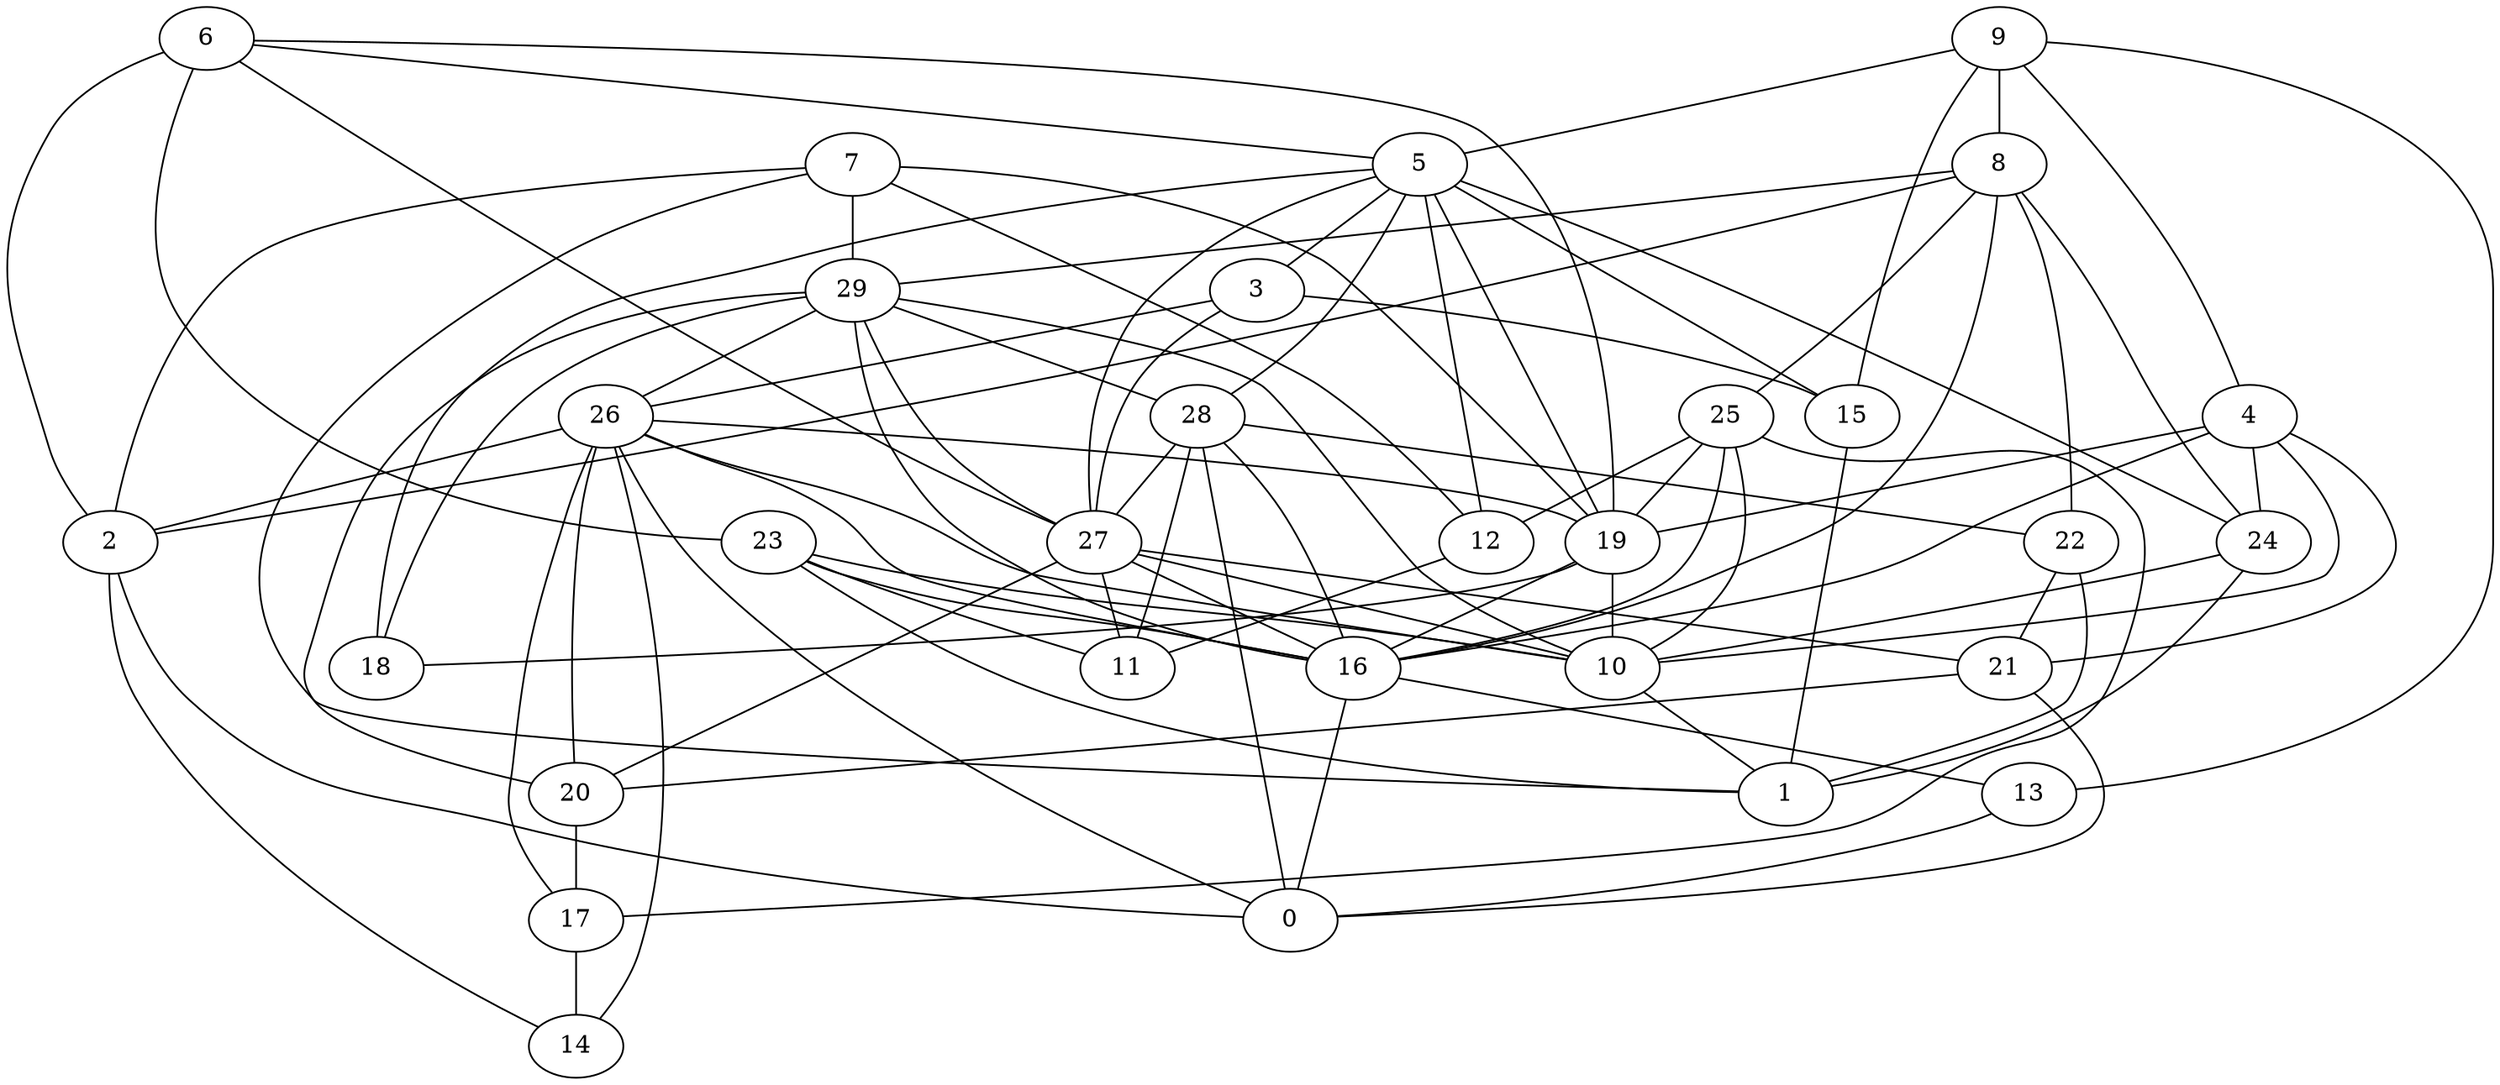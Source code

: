 digraph GG_graph {

subgraph G_graph {
edge [color = black]
"20" -> "17" [dir = none]
"24" -> "1" [dir = none]
"24" -> "10" [dir = none]
"16" -> "13" [dir = none]
"16" -> "0" [dir = none]
"4" -> "10" [dir = none]
"4" -> "21" [dir = none]
"4" -> "24" [dir = none]
"4" -> "16" [dir = none]
"4" -> "19" [dir = none]
"9" -> "13" [dir = none]
"9" -> "15" [dir = none]
"9" -> "5" [dir = none]
"9" -> "8" [dir = none]
"9" -> "4" [dir = none]
"22" -> "21" [dir = none]
"27" -> "11" [dir = none]
"27" -> "21" [dir = none]
"27" -> "20" [dir = none]
"27" -> "16" [dir = none]
"27" -> "10" [dir = none]
"19" -> "10" [dir = none]
"19" -> "16" [dir = none]
"19" -> "18" [dir = none]
"3" -> "26" [dir = none]
"3" -> "27" [dir = none]
"6" -> "23" [dir = none]
"6" -> "2" [dir = none]
"6" -> "19" [dir = none]
"6" -> "27" [dir = none]
"6" -> "5" [dir = none]
"26" -> "10" [dir = none]
"26" -> "0" [dir = none]
"26" -> "16" [dir = none]
"26" -> "19" [dir = none]
"26" -> "2" [dir = none]
"26" -> "17" [dir = none]
"26" -> "14" [dir = none]
"26" -> "20" [dir = none]
"10" -> "1" [dir = none]
"7" -> "1" [dir = none]
"7" -> "29" [dir = none]
"7" -> "12" [dir = none]
"7" -> "2" [dir = none]
"28" -> "27" [dir = none]
"28" -> "0" [dir = none]
"28" -> "16" [dir = none]
"28" -> "11" [dir = none]
"28" -> "22" [dir = none]
"17" -> "14" [dir = none]
"5" -> "18" [dir = none]
"5" -> "3" [dir = none]
"5" -> "24" [dir = none]
"5" -> "19" [dir = none]
"5" -> "15" [dir = none]
"5" -> "27" [dir = none]
"5" -> "28" [dir = none]
"5" -> "12" [dir = none]
"12" -> "11" [dir = none]
"21" -> "20" [dir = none]
"21" -> "0" [dir = none]
"23" -> "16" [dir = none]
"23" -> "11" [dir = none]
"23" -> "10" [dir = none]
"23" -> "1" [dir = none]
"29" -> "20" [dir = none]
"29" -> "10" [dir = none]
"29" -> "18" [dir = none]
"29" -> "27" [dir = none]
"29" -> "28" [dir = none]
"29" -> "16" [dir = none]
"29" -> "26" [dir = none]
"15" -> "1" [dir = none]
"13" -> "0" [dir = none]
"8" -> "16" [dir = none]
"8" -> "24" [dir = none]
"8" -> "2" [dir = none]
"8" -> "22" [dir = none]
"8" -> "25" [dir = none]
"8" -> "29" [dir = none]
"25" -> "19" [dir = none]
"25" -> "12" [dir = none]
"25" -> "17" [dir = none]
"25" -> "16" [dir = none]
"25" -> "10" [dir = none]
"2" -> "0" [dir = none]
"2" -> "14" [dir = none]
"22" -> "1" [dir = none]
"3" -> "15" [dir = none]
"7" -> "19" [dir = none]
}

}
